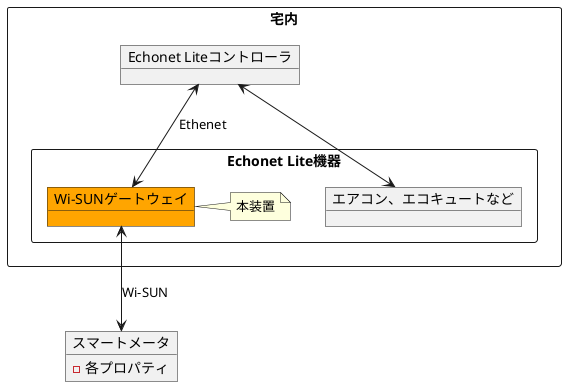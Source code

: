 @startuml
rectangle "宅内" {
    object "Echonet Liteコントローラ" as Controller
    rectangle "Echonet Lite機器"{
        object "Wi-SUNゲートウェイ" as WisunGW #orange
        note right: 本装置
        object "エアコン、エコキュートなど" as Aircon{
        }
    }
}
object "スマートメータ" as smartmeter{
    - 各プロパティ
}

Controller <-d-> WisunGW :Ethenet
WisunGW <-d-> smartmeter :Wi-SUN
Controller <-d-> Aircon
@enduml